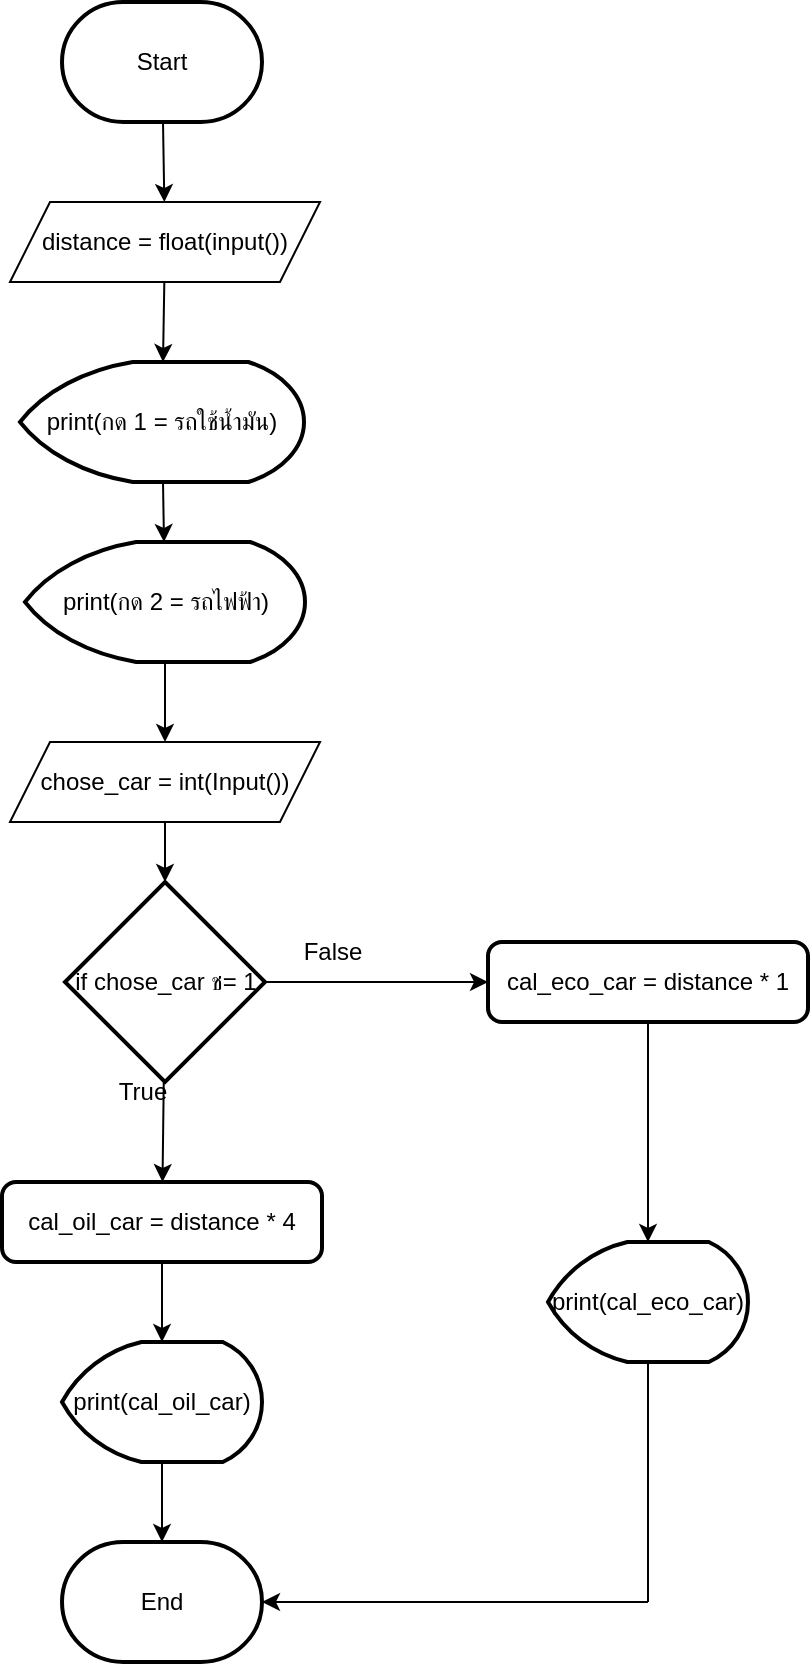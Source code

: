 <mxfile>
    <diagram id="BczV9VBXTj0hWB9MZ-bl" name="Page-1">
        <mxGraphModel dx="1216" dy="787" grid="1" gridSize="10" guides="1" tooltips="1" connect="1" arrows="1" fold="1" page="1" pageScale="1" pageWidth="850" pageHeight="1100" math="0" shadow="0">
            <root>
                <mxCell id="0"/>
                <mxCell id="1" parent="0"/>
                <mxCell id="5" value="" style="edgeStyle=none;html=1;" parent="1" source="2" target="4" edge="1">
                    <mxGeometry relative="1" as="geometry"/>
                </mxCell>
                <mxCell id="2" value="Start" style="strokeWidth=2;html=1;shape=mxgraph.flowchart.terminator;whiteSpace=wrap;" parent="1" vertex="1">
                    <mxGeometry x="319" y="20" width="100" height="60" as="geometry"/>
                </mxCell>
                <mxCell id="3" value="End" style="strokeWidth=2;html=1;shape=mxgraph.flowchart.terminator;whiteSpace=wrap;" parent="1" vertex="1">
                    <mxGeometry x="319" y="790" width="100" height="60" as="geometry"/>
                </mxCell>
                <mxCell id="30" value="" style="edgeStyle=none;html=1;" parent="1" source="4" target="25" edge="1">
                    <mxGeometry relative="1" as="geometry"/>
                </mxCell>
                <mxCell id="4" value="distance = float(input())" style="shape=parallelogram;perimeter=parallelogramPerimeter;whiteSpace=wrap;html=1;fixedSize=1;" parent="1" vertex="1">
                    <mxGeometry x="293" y="120" width="155" height="40" as="geometry"/>
                </mxCell>
                <mxCell id="13" value="" style="edgeStyle=none;html=1;" parent="1" source="6" target="11" edge="1">
                    <mxGeometry relative="1" as="geometry"/>
                </mxCell>
                <mxCell id="14" value="" style="edgeStyle=none;html=1;" parent="1" source="6" target="12" edge="1">
                    <mxGeometry relative="1" as="geometry"/>
                </mxCell>
                <mxCell id="6" value="if chose_car ช= 1" style="strokeWidth=2;html=1;shape=mxgraph.flowchart.decision;whiteSpace=wrap;" parent="1" vertex="1">
                    <mxGeometry x="320.5" y="460" width="100" height="100" as="geometry"/>
                </mxCell>
                <mxCell id="33" value="" style="edgeStyle=none;html=1;" parent="1" source="7" target="6" edge="1">
                    <mxGeometry relative="1" as="geometry"/>
                </mxCell>
                <mxCell id="7" value="chose_car = int(Input())" style="shape=parallelogram;perimeter=parallelogramPerimeter;whiteSpace=wrap;html=1;fixedSize=1;" parent="1" vertex="1">
                    <mxGeometry x="293" y="390" width="155" height="40" as="geometry"/>
                </mxCell>
                <mxCell id="16" value="" style="edgeStyle=none;html=1;" parent="1" source="11" target="15" edge="1">
                    <mxGeometry relative="1" as="geometry"/>
                </mxCell>
                <mxCell id="11" value="cal_oil_car = distance * 4" style="rounded=1;whiteSpace=wrap;html=1;absoluteArcSize=1;arcSize=14;strokeWidth=2;" parent="1" vertex="1">
                    <mxGeometry x="289" y="610" width="160" height="40" as="geometry"/>
                </mxCell>
                <mxCell id="19" value="" style="edgeStyle=none;html=1;" parent="1" source="12" target="17" edge="1">
                    <mxGeometry relative="1" as="geometry"/>
                </mxCell>
                <mxCell id="12" value="cal_eco_car = distance * 1" style="rounded=1;whiteSpace=wrap;html=1;absoluteArcSize=1;arcSize=14;strokeWidth=2;" parent="1" vertex="1">
                    <mxGeometry x="532" y="490" width="160" height="40" as="geometry"/>
                </mxCell>
                <mxCell id="18" value="" style="edgeStyle=none;html=1;" parent="1" source="15" target="3" edge="1">
                    <mxGeometry relative="1" as="geometry"/>
                </mxCell>
                <mxCell id="15" value="print(cal_oil_car)" style="strokeWidth=2;html=1;shape=mxgraph.flowchart.display;whiteSpace=wrap;" parent="1" vertex="1">
                    <mxGeometry x="319" y="690" width="100" height="60" as="geometry"/>
                </mxCell>
                <mxCell id="17" value="print(cal_eco_car)" style="strokeWidth=2;html=1;shape=mxgraph.flowchart.display;whiteSpace=wrap;" parent="1" vertex="1">
                    <mxGeometry x="562" y="640" width="100" height="60" as="geometry"/>
                </mxCell>
                <mxCell id="20" value="" style="endArrow=classic;html=1;entryX=1;entryY=0.5;entryDx=0;entryDy=0;entryPerimeter=0;" parent="1" target="3" edge="1">
                    <mxGeometry width="50" height="50" relative="1" as="geometry">
                        <mxPoint x="612" y="820" as="sourcePoint"/>
                        <mxPoint x="462" y="580" as="targetPoint"/>
                    </mxGeometry>
                </mxCell>
                <mxCell id="21" value="" style="endArrow=none;html=1;entryX=0.5;entryY=1;entryDx=0;entryDy=0;entryPerimeter=0;" parent="1" target="17" edge="1">
                    <mxGeometry width="50" height="50" relative="1" as="geometry">
                        <mxPoint x="612" y="820" as="sourcePoint"/>
                        <mxPoint x="462" y="580" as="targetPoint"/>
                    </mxGeometry>
                </mxCell>
                <mxCell id="22" value="True" style="text;html=1;align=center;verticalAlign=middle;resizable=0;points=[];autosize=1;strokeColor=none;fillColor=none;" parent="1" vertex="1">
                    <mxGeometry x="334" y="550" width="50" height="30" as="geometry"/>
                </mxCell>
                <mxCell id="23" value="False" style="text;html=1;align=center;verticalAlign=middle;resizable=0;points=[];autosize=1;strokeColor=none;fillColor=none;" parent="1" vertex="1">
                    <mxGeometry x="429" y="480" width="50" height="30" as="geometry"/>
                </mxCell>
                <mxCell id="31" value="" style="edgeStyle=none;html=1;" parent="1" source="24" target="7" edge="1">
                    <mxGeometry relative="1" as="geometry"/>
                </mxCell>
                <mxCell id="24" value="print(กด 2 = รถไฟฟ้า)" style="strokeWidth=2;html=1;shape=mxgraph.flowchart.display;whiteSpace=wrap;" parent="1" vertex="1">
                    <mxGeometry x="300.5" y="290" width="140" height="60" as="geometry"/>
                </mxCell>
                <mxCell id="27" value="" style="edgeStyle=none;html=1;" parent="1" source="25" target="24" edge="1">
                    <mxGeometry relative="1" as="geometry"/>
                </mxCell>
                <mxCell id="25" value="print(กด 1 = รถใช้น้ำมัน)" style="strokeWidth=2;html=1;shape=mxgraph.flowchart.display;whiteSpace=wrap;" parent="1" vertex="1">
                    <mxGeometry x="298" y="200" width="142" height="60" as="geometry"/>
                </mxCell>
            </root>
        </mxGraphModel>
    </diagram>
</mxfile>